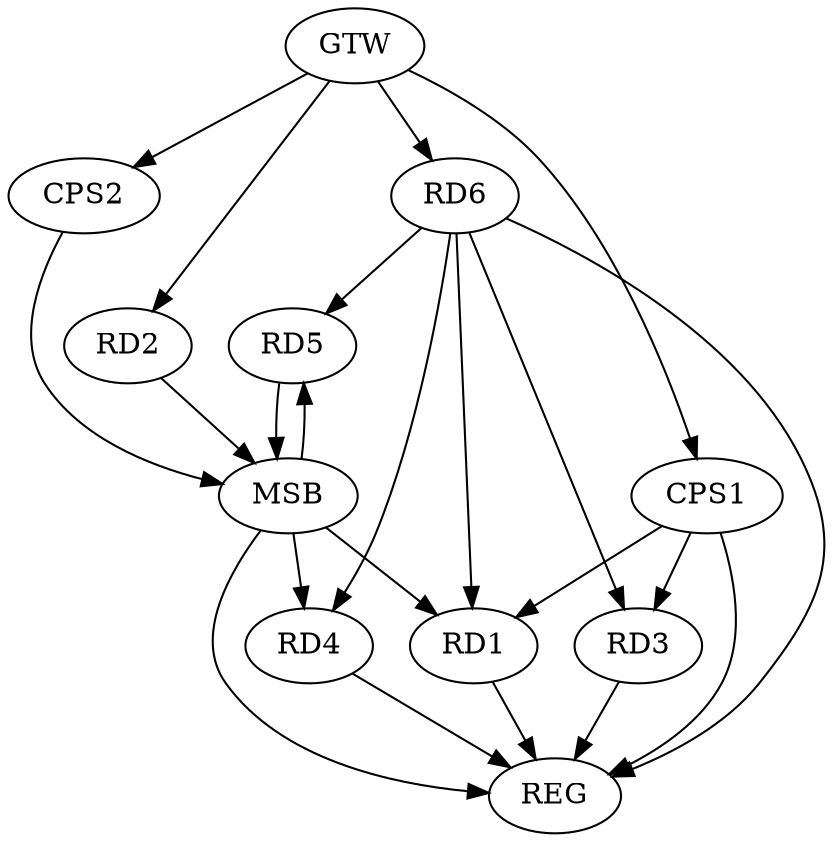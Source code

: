 strict digraph G {
  RD1 [ label="RD1" ];
  RD2 [ label="RD2" ];
  RD3 [ label="RD3" ];
  RD4 [ label="RD4" ];
  RD5 [ label="RD5" ];
  RD6 [ label="RD6" ];
  CPS1 [ label="CPS1" ];
  CPS2 [ label="CPS2" ];
  GTW [ label="GTW" ];
  REG [ label="REG" ];
  MSB [ label="MSB" ];
  RD6 -> RD1;
  CPS1 -> RD1;
  CPS1 -> RD3;
  GTW -> RD2;
  GTW -> RD6;
  GTW -> CPS1;
  GTW -> CPS2;
  RD1 -> REG;
  RD3 -> REG;
  RD4 -> REG;
  CPS1 -> REG;
  RD2 -> MSB;
  MSB -> RD1;
  MSB -> RD4;
  MSB -> REG;
  RD5 -> MSB;
  CPS2 -> MSB;
  MSB -> RD5;
  RD6 -> REG;
  RD6 -> RD3;
  RD6 -> RD5;
  RD6 -> RD4;
}
